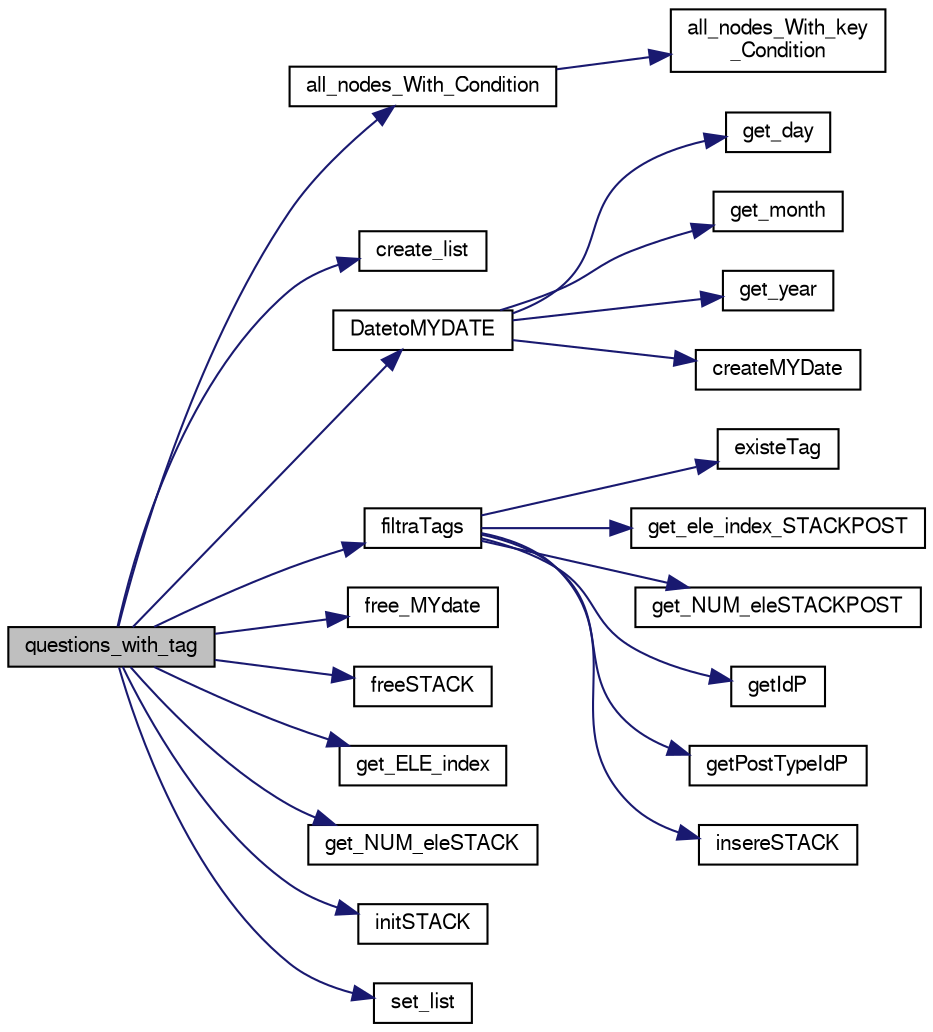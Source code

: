 digraph "questions_with_tag"
{
  edge [fontname="FreeSans",fontsize="10",labelfontname="FreeSans",labelfontsize="10"];
  node [fontname="FreeSans",fontsize="10",shape=record];
  rankdir="LR";
  Node1 [label="questions_with_tag",height=0.2,width=0.4,color="black", fillcolor="grey75", style="filled", fontcolor="black"];
  Node1 -> Node2 [color="midnightblue",fontsize="10",style="solid",fontname="FreeSans"];
  Node2 [label="all_nodes_With_Condition",height=0.2,width=0.4,color="black", fillcolor="white", style="filled",URL="$mytree_8c.html#aa0dbedc1a9d10e38cdb67579aa795ce9",tooltip="Função que aplica uma função aos nodos que satisfazem uma condição. "];
  Node2 -> Node3 [color="midnightblue",fontsize="10",style="solid",fontname="FreeSans"];
  Node3 [label="all_nodes_With_key\l_Condition",height=0.2,width=0.4,color="black", fillcolor="white", style="filled",URL="$mytree_8c.html#a3f7dae91c02e9cba37d3bfe31a7b2d18",tooltip="Função que aplica uma função aos nodos que satisfazem uma condição. "];
  Node1 -> Node4 [color="midnightblue",fontsize="10",style="solid",fontname="FreeSans"];
  Node4 [label="create_list",height=0.2,width=0.4,color="black", fillcolor="white", style="filled",URL="$list_8c.html#ac493f609072d58e2fedebea0e970cccf"];
  Node1 -> Node5 [color="midnightblue",fontsize="10",style="solid",fontname="FreeSans"];
  Node5 [label="DatetoMYDATE",height=0.2,width=0.4,color="black", fillcolor="white", style="filled",URL="$mydate_8c.html#a026247438e635013c58dacae63da8bd1",tooltip="Função converte um Date para MYDATE. "];
  Node5 -> Node6 [color="midnightblue",fontsize="10",style="solid",fontname="FreeSans"];
  Node6 [label="get_day",height=0.2,width=0.4,color="black", fillcolor="white", style="filled",URL="$date_8c.html#abbaf6881ba9c620dcc8d6d5de803d912"];
  Node5 -> Node7 [color="midnightblue",fontsize="10",style="solid",fontname="FreeSans"];
  Node7 [label="get_month",height=0.2,width=0.4,color="black", fillcolor="white", style="filled",URL="$date_8c.html#a9ebbba4814427fa4306bfe927a50bdde"];
  Node5 -> Node8 [color="midnightblue",fontsize="10",style="solid",fontname="FreeSans"];
  Node8 [label="get_year",height=0.2,width=0.4,color="black", fillcolor="white", style="filled",URL="$date_8c.html#a36bb144d3338c7a687a9cd675def2f73"];
  Node5 -> Node9 [color="midnightblue",fontsize="10",style="solid",fontname="FreeSans"];
  Node9 [label="createMYDate",height=0.2,width=0.4,color="black", fillcolor="white", style="filled",URL="$mydate_8c.html#a641c1c8236312a67f3e78d5d7ad3e4cd",tooltip="Função inicializa a estrutura de data. "];
  Node1 -> Node10 [color="midnightblue",fontsize="10",style="solid",fontname="FreeSans"];
  Node10 [label="filtraTags",height=0.2,width=0.4,color="black", fillcolor="white", style="filled",URL="$interface_8c.html#a3b60a5f489b1e76fee47e314e08f5a1c",tooltip="Função auxiliar que corre num nodo e verifica a existencia de uma tag. "];
  Node10 -> Node11 [color="midnightblue",fontsize="10",style="solid",fontname="FreeSans"];
  Node11 [label="existeTag",height=0.2,width=0.4,color="black", fillcolor="white", style="filled",URL="$mypost_8c.html#aadab35845b8d3d5bb3c4eff295270b34",tooltip="Função que verifica se existe uma data tag num post. "];
  Node10 -> Node12 [color="midnightblue",fontsize="10",style="solid",fontname="FreeSans"];
  Node12 [label="get_ele_index_STACKPOST",height=0.2,width=0.4,color="black", fillcolor="white", style="filled",URL="$mypost_8c.html#ab5f84eeb5ef5145c0058f17b63ff41ae",tooltip="Função que devolve o elemento na posição dada. "];
  Node10 -> Node13 [color="midnightblue",fontsize="10",style="solid",fontname="FreeSans"];
  Node13 [label="get_NUM_eleSTACKPOST",height=0.2,width=0.4,color="black", fillcolor="white", style="filled",URL="$mypost_8c.html#a4dab09684a9c81a3b6cf73c12fbc9978",tooltip="Função que calcula o número de elementos de uma stackpost. "];
  Node10 -> Node14 [color="midnightblue",fontsize="10",style="solid",fontname="FreeSans"];
  Node14 [label="getIdP",height=0.2,width=0.4,color="black", fillcolor="white", style="filled",URL="$mypost_8c.html#afa0a87d0e3edc6a72af78a5dca815fd3",tooltip="Função que obtém o Id de um post. "];
  Node10 -> Node15 [color="midnightblue",fontsize="10",style="solid",fontname="FreeSans"];
  Node15 [label="getPostTypeIdP",height=0.2,width=0.4,color="black", fillcolor="white", style="filled",URL="$mypost_8c.html#a514d82e76edef763f417b1a75d92939e",tooltip="Função que obtém o TypeId de um post. "];
  Node10 -> Node16 [color="midnightblue",fontsize="10",style="solid",fontname="FreeSans"];
  Node16 [label="insereSTACK",height=0.2,width=0.4,color="black", fillcolor="white", style="filled",URL="$myheap_8c.html#ab981b6fd5642e51aa82b38fa4e046d7d",tooltip="Função insere um elemento na stack. "];
  Node1 -> Node17 [color="midnightblue",fontsize="10",style="solid",fontname="FreeSans"];
  Node17 [label="free_MYdate",height=0.2,width=0.4,color="black", fillcolor="white", style="filled",URL="$mydate_8c.html#a47a8a92914dfb1a80155143103d3183c",tooltip="Função liberta a memória da data. "];
  Node1 -> Node18 [color="midnightblue",fontsize="10",style="solid",fontname="FreeSans"];
  Node18 [label="freeSTACK",height=0.2,width=0.4,color="black", fillcolor="white", style="filled",URL="$myheap_8c.html#a92c41bc27affdb166a8c6f68058de67d",tooltip="Função dá free à stack. "];
  Node1 -> Node19 [color="midnightblue",fontsize="10",style="solid",fontname="FreeSans"];
  Node19 [label="get_ELE_index",height=0.2,width=0.4,color="black", fillcolor="white", style="filled",URL="$myheap_8c.html#a56c64ef125b8197fc4c1fe2b6f5d9246",tooltip="Função que devolve o elemento numa dada posição. "];
  Node1 -> Node20 [color="midnightblue",fontsize="10",style="solid",fontname="FreeSans"];
  Node20 [label="get_NUM_eleSTACK",height=0.2,width=0.4,color="black", fillcolor="white", style="filled",URL="$myheap_8c.html#a29d435d9fdcfcb3219b13f5a2c68b2d7",tooltip="Função que calcula o número de elementos na stack. "];
  Node1 -> Node21 [color="midnightblue",fontsize="10",style="solid",fontname="FreeSans"];
  Node21 [label="initSTACK",height=0.2,width=0.4,color="black", fillcolor="white", style="filled",URL="$myheap_8c.html#a6488363349a060635e8e1532e98a7b50",tooltip="Função que inicializa uma stack. "];
  Node1 -> Node22 [color="midnightblue",fontsize="10",style="solid",fontname="FreeSans"];
  Node22 [label="set_list",height=0.2,width=0.4,color="black", fillcolor="white", style="filled",URL="$list_8c.html#af36db9802abd3f9f461d659c5bf08c51"];
}
